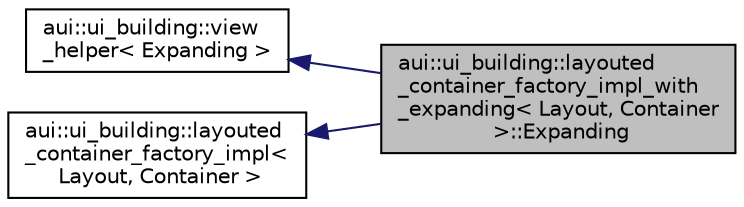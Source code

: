 digraph "aui::ui_building::layouted_container_factory_impl_with_expanding&lt; Layout, Container &gt;::Expanding"
{
 // LATEX_PDF_SIZE
  edge [fontname="Helvetica",fontsize="10",labelfontname="Helvetica",labelfontsize="10"];
  node [fontname="Helvetica",fontsize="10",shape=record];
  rankdir="LR";
  Node1 [label="aui::ui_building::layouted\l_container_factory_impl_with\l_expanding\< Layout, Container\l \>::Expanding",height=0.2,width=0.4,color="black", fillcolor="grey75", style="filled", fontcolor="black",tooltip=" "];
  Node2 -> Node1 [dir="back",color="midnightblue",fontsize="10",style="solid",fontname="Helvetica"];
  Node2 [label="aui::ui_building::view\l_helper\< Expanding \>",height=0.2,width=0.4,color="black", fillcolor="white", style="filled",URL="$structaui_1_1ui__building_1_1view__helper.html",tooltip=" "];
  Node3 -> Node1 [dir="back",color="midnightblue",fontsize="10",style="solid",fontname="Helvetica"];
  Node3 [label="aui::ui_building::layouted\l_container_factory_impl\<\l Layout, Container \>",height=0.2,width=0.4,color="black", fillcolor="white", style="filled",URL="$structaui_1_1ui__building_1_1layouted__container__factory__impl.html",tooltip=" "];
}
